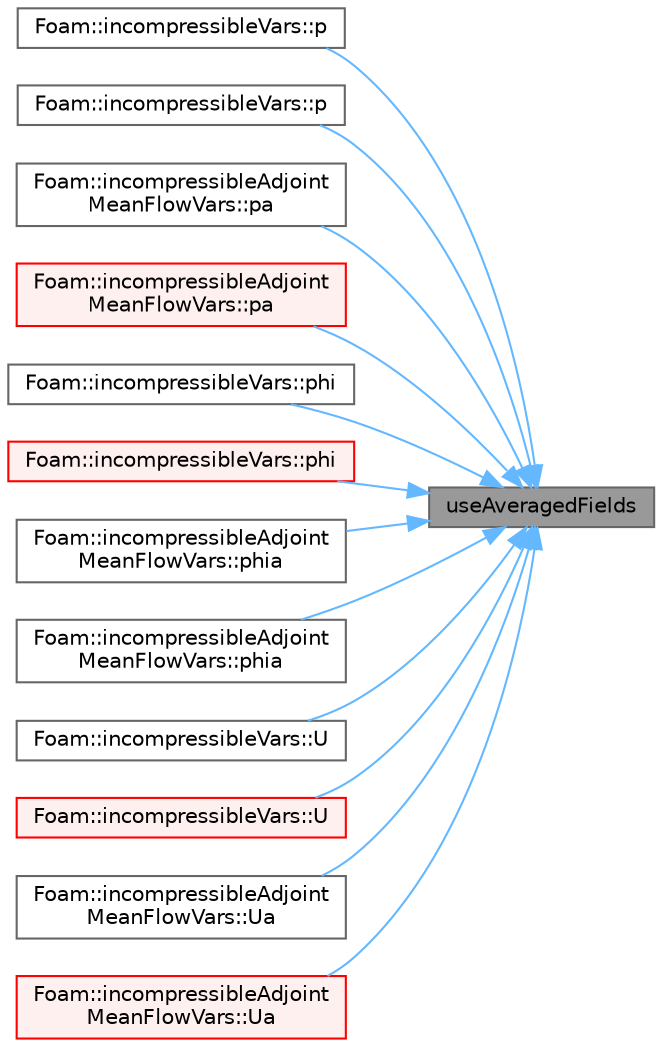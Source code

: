 digraph "useAveragedFields"
{
 // LATEX_PDF_SIZE
  bgcolor="transparent";
  edge [fontname=Helvetica,fontsize=10,labelfontname=Helvetica,labelfontsize=10];
  node [fontname=Helvetica,fontsize=10,shape=box,height=0.2,width=0.4];
  rankdir="RL";
  Node1 [id="Node000001",label="useAveragedFields",height=0.2,width=0.4,color="gray40", fillcolor="grey60", style="filled", fontcolor="black",tooltip=" "];
  Node1 -> Node2 [id="edge1_Node000001_Node000002",dir="back",color="steelblue1",style="solid",tooltip=" "];
  Node2 [id="Node000002",label="Foam::incompressibleVars::p",height=0.2,width=0.4,color="grey40", fillcolor="white", style="filled",URL="$classFoam_1_1incompressibleVars.html#a83d7ee746d9e68f8edbb36f9638a7999",tooltip=" "];
  Node1 -> Node3 [id="edge2_Node000001_Node000003",dir="back",color="steelblue1",style="solid",tooltip=" "];
  Node3 [id="Node000003",label="Foam::incompressibleVars::p",height=0.2,width=0.4,color="grey40", fillcolor="white", style="filled",URL="$classFoam_1_1incompressibleVars.html#a3bb1b9d54e64ff5e5e8f6a49e946b1fa",tooltip=" "];
  Node1 -> Node4 [id="edge3_Node000001_Node000004",dir="back",color="steelblue1",style="solid",tooltip=" "];
  Node4 [id="Node000004",label="Foam::incompressibleAdjoint\lMeanFlowVars::pa",height=0.2,width=0.4,color="grey40", fillcolor="white", style="filled",URL="$classFoam_1_1incompressibleAdjointMeanFlowVars.html#a32dbe23dce62a9f0afa5743ef03b370b",tooltip=" "];
  Node1 -> Node5 [id="edge4_Node000001_Node000005",dir="back",color="steelblue1",style="solid",tooltip=" "];
  Node5 [id="Node000005",label="Foam::incompressibleAdjoint\lMeanFlowVars::pa",height=0.2,width=0.4,color="red", fillcolor="#FFF0F0", style="filled",URL="$classFoam_1_1incompressibleAdjointMeanFlowVars.html#a12bbd387ac6d970aaaaefc6f960c0ee0",tooltip=" "];
  Node1 -> Node12 [id="edge5_Node000001_Node000012",dir="back",color="steelblue1",style="solid",tooltip=" "];
  Node12 [id="Node000012",label="Foam::incompressibleVars::phi",height=0.2,width=0.4,color="grey40", fillcolor="white", style="filled",URL="$classFoam_1_1incompressibleVars.html#a57224041b072319f928e322d43f65c8f",tooltip=" "];
  Node1 -> Node13 [id="edge6_Node000001_Node000013",dir="back",color="steelblue1",style="solid",tooltip=" "];
  Node13 [id="Node000013",label="Foam::incompressibleVars::phi",height=0.2,width=0.4,color="red", fillcolor="#FFF0F0", style="filled",URL="$classFoam_1_1incompressibleVars.html#a48401d78677e2dbdd15a4c41d49677b8",tooltip=" "];
  Node1 -> Node24 [id="edge7_Node000001_Node000024",dir="back",color="steelblue1",style="solid",tooltip=" "];
  Node24 [id="Node000024",label="Foam::incompressibleAdjoint\lMeanFlowVars::phia",height=0.2,width=0.4,color="grey40", fillcolor="white", style="filled",URL="$classFoam_1_1incompressibleAdjointMeanFlowVars.html#a979ad53dc02974b208e454f4946feee5",tooltip=" "];
  Node1 -> Node25 [id="edge8_Node000001_Node000025",dir="back",color="steelblue1",style="solid",tooltip=" "];
  Node25 [id="Node000025",label="Foam::incompressibleAdjoint\lMeanFlowVars::phia",height=0.2,width=0.4,color="grey40", fillcolor="white", style="filled",URL="$classFoam_1_1incompressibleAdjointMeanFlowVars.html#a453bf446d9687d0efb3ada26e055d694",tooltip=" "];
  Node1 -> Node26 [id="edge9_Node000001_Node000026",dir="back",color="steelblue1",style="solid",tooltip=" "];
  Node26 [id="Node000026",label="Foam::incompressibleVars::U",height=0.2,width=0.4,color="grey40", fillcolor="white", style="filled",URL="$classFoam_1_1incompressibleVars.html#a29941fe19a70a5c3ea43a4a454776279",tooltip=" "];
  Node1 -> Node27 [id="edge10_Node000001_Node000027",dir="back",color="steelblue1",style="solid",tooltip=" "];
  Node27 [id="Node000027",label="Foam::incompressibleVars::U",height=0.2,width=0.4,color="red", fillcolor="#FFF0F0", style="filled",URL="$classFoam_1_1incompressibleVars.html#a147572a890d8daa1e61757087f76b458",tooltip=" "];
  Node1 -> Node45 [id="edge11_Node000001_Node000045",dir="back",color="steelblue1",style="solid",tooltip=" "];
  Node45 [id="Node000045",label="Foam::incompressibleAdjoint\lMeanFlowVars::Ua",height=0.2,width=0.4,color="grey40", fillcolor="white", style="filled",URL="$classFoam_1_1incompressibleAdjointMeanFlowVars.html#a73ab6fae36293e26f526038ccd2b822b",tooltip=" "];
  Node1 -> Node46 [id="edge12_Node000001_Node000046",dir="back",color="steelblue1",style="solid",tooltip=" "];
  Node46 [id="Node000046",label="Foam::incompressibleAdjoint\lMeanFlowVars::Ua",height=0.2,width=0.4,color="red", fillcolor="#FFF0F0", style="filled",URL="$classFoam_1_1incompressibleAdjointMeanFlowVars.html#a25d6b7ae521e421d3be539f2131c7629",tooltip=" "];
}
